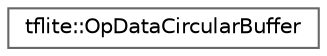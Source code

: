 digraph "Graphical Class Hierarchy"
{
 // LATEX_PDF_SIZE
  bgcolor="transparent";
  edge [fontname=Helvetica,fontsize=10,labelfontname=Helvetica,labelfontsize=10];
  node [fontname=Helvetica,fontsize=10,shape=box,height=0.2,width=0.4];
  rankdir="LR";
  Node0 [id="Node000000",label="tflite::OpDataCircularBuffer",height=0.2,width=0.4,color="grey40", fillcolor="white", style="filled",URL="$structtflite_1_1_op_data_circular_buffer.html",tooltip=" "];
}
